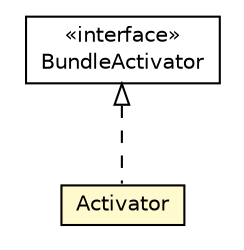 #!/usr/local/bin/dot
#
# Class diagram 
# Generated by UMLGraph version 5.1 (http://www.umlgraph.org/)
#

digraph G {
	edge [fontname="Helvetica",fontsize=10,labelfontname="Helvetica",labelfontsize=10];
	node [fontname="Helvetica",fontsize=10,shape=plaintext];
	nodesep=0.25;
	ranksep=0.5;
	// org.universAAL.middleware.managers.deploy.client.osgi.Activator
	c8688597 [label=<<table title="org.universAAL.middleware.managers.deploy.client.osgi.Activator" border="0" cellborder="1" cellspacing="0" cellpadding="2" port="p" bgcolor="lemonChiffon" href="./Activator.html">
		<tr><td><table border="0" cellspacing="0" cellpadding="1">
<tr><td align="center" balign="center"> Activator </td></tr>
		</table></td></tr>
		</table>>, fontname="Helvetica", fontcolor="black", fontsize=10.0];
	//org.universAAL.middleware.managers.deploy.client.osgi.Activator implements org.osgi.framework.BundleActivator
	c8688974:p -> c8688597:p [dir=back,arrowtail=empty,style=dashed];
	// org.osgi.framework.BundleActivator
	c8688974 [label=<<table title="org.osgi.framework.BundleActivator" border="0" cellborder="1" cellspacing="0" cellpadding="2" port="p" href="http://java.sun.com/j2se/1.4.2/docs/api/org/osgi/framework/BundleActivator.html">
		<tr><td><table border="0" cellspacing="0" cellpadding="1">
<tr><td align="center" balign="center"> &#171;interface&#187; </td></tr>
<tr><td align="center" balign="center"> BundleActivator </td></tr>
		</table></td></tr>
		</table>>, fontname="Helvetica", fontcolor="black", fontsize=10.0];
}

